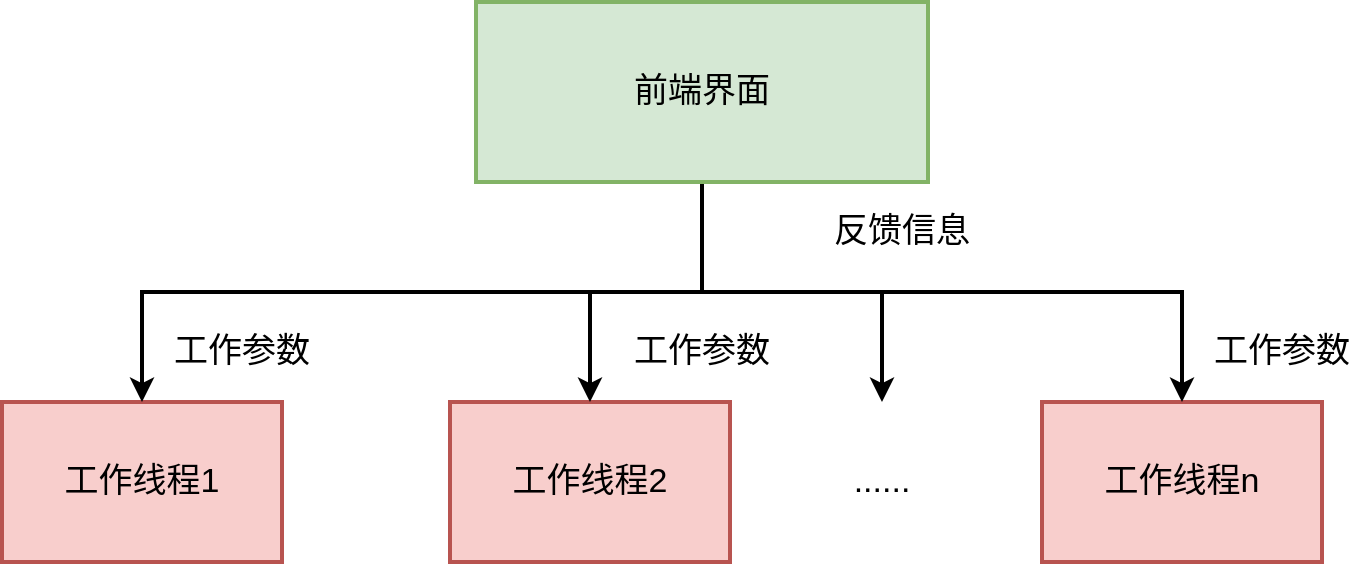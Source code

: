 <mxfile version="20.5.3" type="github">
  <diagram id="KqcV_3826i7Bfkw2bY_d" name="第 1 页">
    <mxGraphModel dx="1292" dy="696" grid="1" gridSize="10" guides="1" tooltips="1" connect="1" arrows="1" fold="1" page="1" pageScale="1" pageWidth="827" pageHeight="1169" math="0" shadow="0">
      <root>
        <mxCell id="0" />
        <mxCell id="1" parent="0" />
        <mxCell id="DN1gP4Viqheu41d5HPpi-4" value="工作线程1" style="rounded=0;whiteSpace=wrap;html=1;strokeWidth=2;fontSize=17;fillColor=#f8cecc;strokeColor=#b85450;" vertex="1" parent="1">
          <mxGeometry x="120" y="460" width="140" height="80" as="geometry" />
        </mxCell>
        <mxCell id="DN1gP4Viqheu41d5HPpi-5" value="工作线程2" style="rounded=0;whiteSpace=wrap;html=1;strokeWidth=2;fontSize=17;fillColor=#f8cecc;strokeColor=#b85450;" vertex="1" parent="1">
          <mxGeometry x="344" y="460" width="140" height="80" as="geometry" />
        </mxCell>
        <mxCell id="DN1gP4Viqheu41d5HPpi-6" value="工作线程n" style="rounded=0;whiteSpace=wrap;html=1;strokeWidth=2;fontSize=17;fillColor=#f8cecc;strokeColor=#b85450;" vertex="1" parent="1">
          <mxGeometry x="640" y="460" width="140" height="80" as="geometry" />
        </mxCell>
        <mxCell id="DN1gP4Viqheu41d5HPpi-9" style="edgeStyle=orthogonalEdgeStyle;rounded=0;orthogonalLoop=1;jettySize=auto;html=1;exitX=0.5;exitY=1;exitDx=0;exitDy=0;entryX=0.5;entryY=0;entryDx=0;entryDy=0;strokeWidth=2;fontSize=17;" edge="1" parent="1" source="DN1gP4Viqheu41d5HPpi-7" target="DN1gP4Viqheu41d5HPpi-4">
          <mxGeometry relative="1" as="geometry" />
        </mxCell>
        <mxCell id="DN1gP4Viqheu41d5HPpi-10" style="edgeStyle=orthogonalEdgeStyle;rounded=0;orthogonalLoop=1;jettySize=auto;html=1;exitX=0.5;exitY=1;exitDx=0;exitDy=0;strokeWidth=2;fontSize=17;" edge="1" parent="1" source="DN1gP4Viqheu41d5HPpi-7" target="DN1gP4Viqheu41d5HPpi-5">
          <mxGeometry relative="1" as="geometry" />
        </mxCell>
        <mxCell id="DN1gP4Viqheu41d5HPpi-13" style="edgeStyle=orthogonalEdgeStyle;rounded=0;orthogonalLoop=1;jettySize=auto;html=1;exitX=0.5;exitY=1;exitDx=0;exitDy=0;entryX=0.5;entryY=0;entryDx=0;entryDy=0;strokeWidth=2;fontSize=17;" edge="1" parent="1" source="DN1gP4Viqheu41d5HPpi-7" target="DN1gP4Viqheu41d5HPpi-8">
          <mxGeometry relative="1" as="geometry" />
        </mxCell>
        <mxCell id="DN1gP4Viqheu41d5HPpi-14" style="edgeStyle=orthogonalEdgeStyle;rounded=0;orthogonalLoop=1;jettySize=auto;html=1;exitX=0.5;exitY=1;exitDx=0;exitDy=0;strokeWidth=2;fontSize=17;" edge="1" parent="1" source="DN1gP4Viqheu41d5HPpi-7" target="DN1gP4Viqheu41d5HPpi-6">
          <mxGeometry relative="1" as="geometry" />
        </mxCell>
        <mxCell id="DN1gP4Viqheu41d5HPpi-7" value="前端界面" style="rounded=0;whiteSpace=wrap;html=1;strokeWidth=2;fontSize=17;fillColor=#d5e8d4;strokeColor=#82b366;" vertex="1" parent="1">
          <mxGeometry x="357" y="260" width="226" height="90" as="geometry" />
        </mxCell>
        <mxCell id="DN1gP4Viqheu41d5HPpi-8" value="......" style="text;html=1;strokeColor=none;fillColor=none;align=center;verticalAlign=middle;whiteSpace=wrap;rounded=0;strokeWidth=2;fontSize=17;" vertex="1" parent="1">
          <mxGeometry x="530" y="460" width="60" height="80" as="geometry" />
        </mxCell>
        <mxCell id="DN1gP4Viqheu41d5HPpi-15" value="工作参数" style="text;html=1;strokeColor=none;fillColor=none;align=center;verticalAlign=middle;whiteSpace=wrap;rounded=0;strokeWidth=2;fontSize=17;" vertex="1" parent="1">
          <mxGeometry x="200" y="420" width="80" height="30" as="geometry" />
        </mxCell>
        <mxCell id="DN1gP4Viqheu41d5HPpi-16" value="工作参数" style="text;html=1;strokeColor=none;fillColor=none;align=center;verticalAlign=middle;whiteSpace=wrap;rounded=0;strokeWidth=2;fontSize=17;" vertex="1" parent="1">
          <mxGeometry x="430" y="420" width="80" height="30" as="geometry" />
        </mxCell>
        <mxCell id="DN1gP4Viqheu41d5HPpi-17" value="工作参数" style="text;html=1;strokeColor=none;fillColor=none;align=center;verticalAlign=middle;whiteSpace=wrap;rounded=0;strokeWidth=2;fontSize=17;" vertex="1" parent="1">
          <mxGeometry x="720" y="420" width="80" height="30" as="geometry" />
        </mxCell>
        <mxCell id="DN1gP4Viqheu41d5HPpi-19" value="反馈信息" style="text;html=1;strokeColor=none;fillColor=none;align=center;verticalAlign=middle;whiteSpace=wrap;rounded=0;strokeWidth=2;fontSize=17;" vertex="1" parent="1">
          <mxGeometry x="530" y="360" width="80" height="30" as="geometry" />
        </mxCell>
      </root>
    </mxGraphModel>
  </diagram>
</mxfile>
